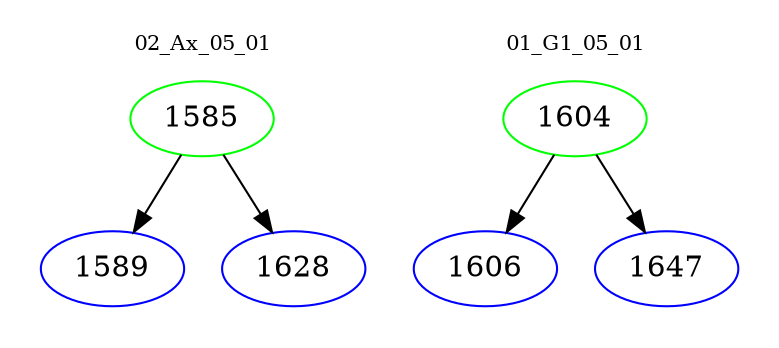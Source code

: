 digraph{
subgraph cluster_0 {
color = white
label = "02_Ax_05_01";
fontsize=10;
T0_1585 [label="1585", color="green"]
T0_1585 -> T0_1589 [color="black"]
T0_1589 [label="1589", color="blue"]
T0_1585 -> T0_1628 [color="black"]
T0_1628 [label="1628", color="blue"]
}
subgraph cluster_1 {
color = white
label = "01_G1_05_01";
fontsize=10;
T1_1604 [label="1604", color="green"]
T1_1604 -> T1_1606 [color="black"]
T1_1606 [label="1606", color="blue"]
T1_1604 -> T1_1647 [color="black"]
T1_1647 [label="1647", color="blue"]
}
}
